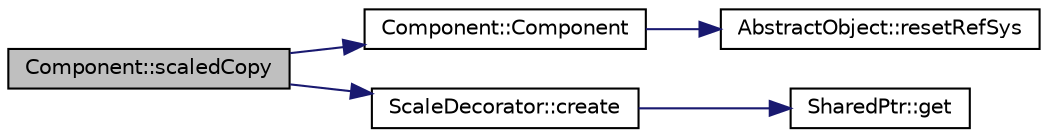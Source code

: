 digraph "Component::scaledCopy"
{
  edge [fontname="Helvetica",fontsize="10",labelfontname="Helvetica",labelfontsize="10"];
  node [fontname="Helvetica",fontsize="10",shape=record];
  rankdir="LR";
  Node766 [label="Component::scaledCopy",height=0.2,width=0.4,color="black", fillcolor="grey75", style="filled", fontcolor="black"];
  Node766 -> Node767 [color="midnightblue",fontsize="10",style="solid",fontname="Helvetica"];
  Node767 [label="Component::Component",height=0.2,width=0.4,color="black", fillcolor="white", style="filled",URL="$classComponent.html#a8775db6d1a2c1afc2e77cd3c8f39da6f",tooltip="Default constructor. "];
  Node767 -> Node768 [color="midnightblue",fontsize="10",style="solid",fontname="Helvetica"];
  Node768 [label="AbstractObject::resetRefSys",height=0.2,width=0.4,color="black", fillcolor="white", style="filled",URL="$classAbstractObject.html#a5c6b81512c95f040f1d31dd65d4b3d57"];
  Node766 -> Node769 [color="midnightblue",fontsize="10",style="solid",fontname="Helvetica"];
  Node769 [label="ScaleDecorator::create",height=0.2,width=0.4,color="black", fillcolor="white", style="filled",URL="$classScaleDecorator.html#a308672869ccf13fb1ab3805543555706",tooltip="Default factory method. "];
  Node769 -> Node770 [color="midnightblue",fontsize="10",style="solid",fontname="Helvetica"];
  Node770 [label="SharedPtr::get",height=0.2,width=0.4,color="black", fillcolor="white", style="filled",URL="$classSharedPtr.html#a49ccede7111c7d25c1b1752b8ede30f5",tooltip="Gets the pointer hold. "];
}

